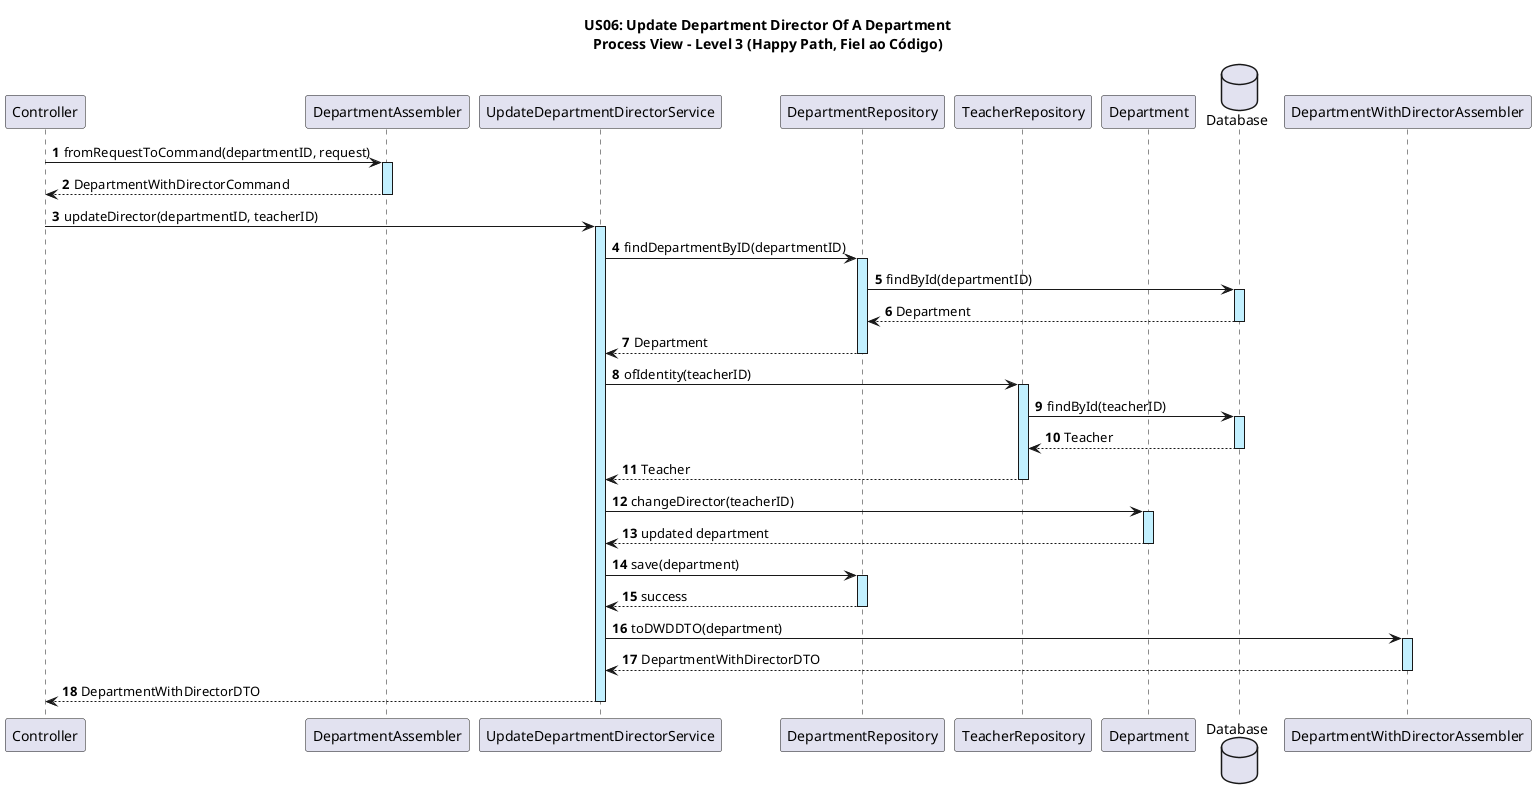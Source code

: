 @startuml
autonumber
title US06: Update Department Director Of A Department\nProcess View - Level 3 (Happy Path, Fiel ao Código)

participant "Controller" as CTRL
participant "DepartmentAssembler" as ASM
participant "UpdateDepartmentDirectorService" as S
participant "DepartmentRepository" as DR
participant "TeacherRepository" as TR
participant "Department" as D
database    Database    as DB
participant "DepartmentWithDirectorAssembler" as DTOASM

skinparam sequenceLifeLineBackgroundColor #application

CTRL -> ASM ++ : fromRequestToCommand(departmentID, request)
ASM --> CTRL -- : DepartmentWithDirectorCommand

CTRL -> S ++ : updateDirector(departmentID, teacherID)

S -> DR ++ : findDepartmentByID(departmentID)
DR -> DB ++ : findById(departmentID)
DB --> DR -- : Department
DR --> S -- : Department

S -> TR ++ : ofIdentity(teacherID)
TR -> DB ++ : findById(teacherID)
DB --> TR -- : Teacher
TR --> S -- : Teacher

S -> D ++ : changeDirector(teacherID)
D --> S -- : updated department

S -> DR ++ : save(department)
DR --> S -- : success

S -> DTOASM ++ : toDWDDTO(department)
DTOASM --> S -- : DepartmentWithDirectorDTO

S --> CTRL -- : DepartmentWithDirectorDTO

@enduml

